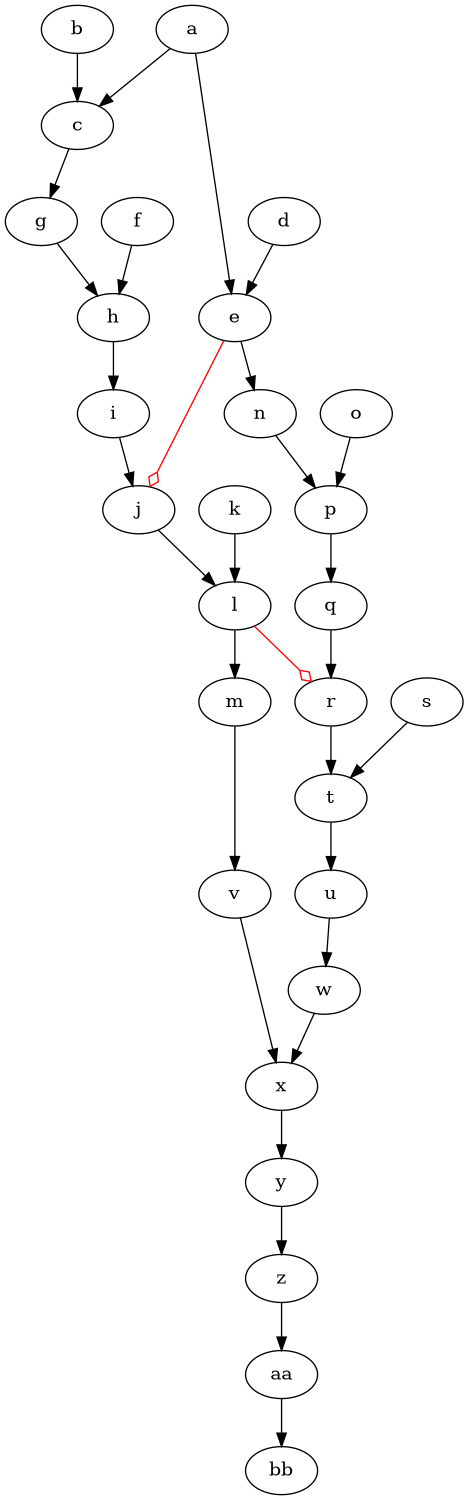 digraph G {
	graph [layout=dot rankdir=TB size="7.5,10"]

// This is just an example for you to use as a template.
// Edit as you like. Whenever you save a legal graph
// the layout in the graphviz window will be updated.

  a
  b
  c
  d
  e
  f
  g
  h
  i
  j
  k
  l
  m
  n
  o
  p
  q
  r
  s
  t
  u
  v
  w
  x
  y
  z
  aa
  bb

  aa -> bb
  z -> aa
  y -> z
  x -> y
  {w v} -> x
  u -> w
  t -> u
  {s r} -> t
  q -> r
  p -> q
  {o n} -> p
  e -> n
  {a d} -> e

  m -> v
  l -> m
  {j k} -> l
  i -> j
  h -> i
  {f g} -> h
  c -> g
  {a b} -> c

  l -> r [color=red arrowhead=ediamond]
  e -> j [color=red arrowhead=ediamond]
}
